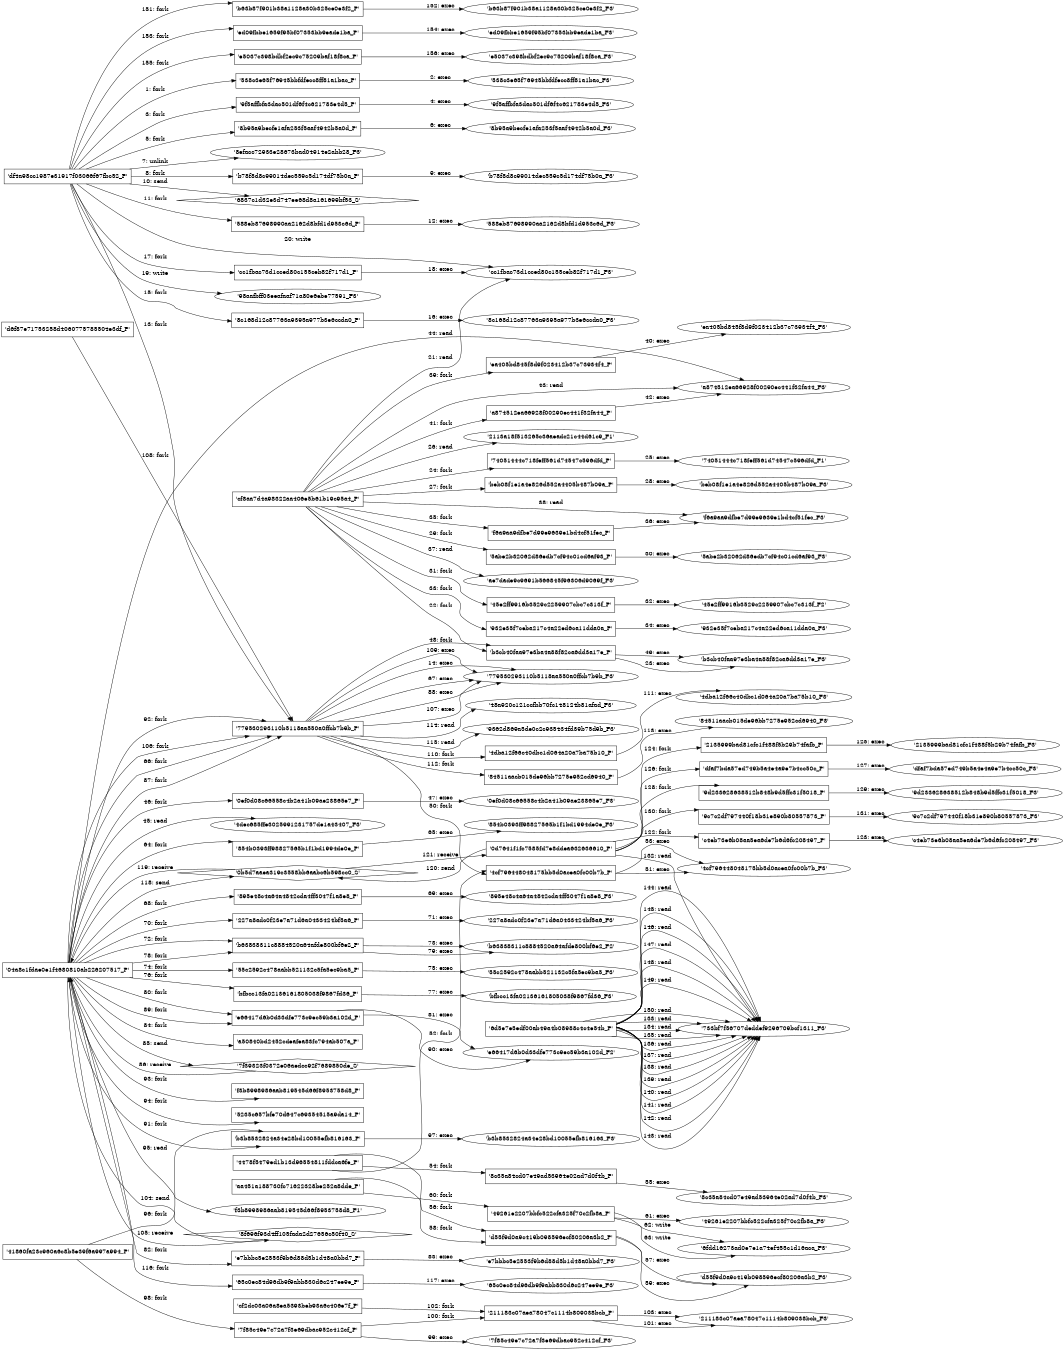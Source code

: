 digraph "D:\Learning\Paper\apt\基于CTI的攻击预警\Dataset\攻击图\ASGfromALLCTI\Sophisticated Espionage Group Turns Attention to Telecom Providers in South Asia.dot" {
rankdir="LR"
size="9"
fixedsize="false"
splines="true"
nodesep=0.3
ranksep=0
fontsize=10
overlap="scalexy"
engine= "neato"
	"'df4a98cc1987e31917f03066f67fbc52_P'" [node_type=Process shape=box]
	"'538c3e65f76945bbfdfecc8ff81a1bac_P'" [node_type=Process shape=box]
	"'df4a98cc1987e31917f03066f67fbc52_P'" -> "'538c3e65f76945bbfdfecc8ff81a1bac_P'" [label="1: fork"]
	"'538c3e65f76945bbfdfecc8ff81a1bac_P'" [node_type=Process shape=box]
	"'538c3e65f76945bbfdfecc8ff81a1bac_F3'" [node_type=File shape=ellipse]
	"'538c3e65f76945bbfdfecc8ff81a1bac_P'" -> "'538c3e65f76945bbfdfecc8ff81a1bac_F3'" [label="2: exec"]
	"'df4a98cc1987e31917f03066f67fbc52_P'" [node_type=Process shape=box]
	"'9f5affbfa3dac501df6f4c621783e4d5_P'" [node_type=Process shape=box]
	"'df4a98cc1987e31917f03066f67fbc52_P'" -> "'9f5affbfa3dac501df6f4c621783e4d5_P'" [label="3: fork"]
	"'9f5affbfa3dac501df6f4c621783e4d5_P'" [node_type=Process shape=box]
	"'9f5affbfa3dac501df6f4c621783e4d5_F3'" [node_type=File shape=ellipse]
	"'9f5affbfa3dac501df6f4c621783e4d5_P'" -> "'9f5affbfa3dac501df6f4c621783e4d5_F3'" [label="4: exec"]
	"'df4a98cc1987e31917f03066f67fbc52_P'" [node_type=Process shape=box]
	"'8b95a9becfe1afa253f5aaf4942b5a0d_P'" [node_type=Process shape=box]
	"'df4a98cc1987e31917f03066f67fbc52_P'" -> "'8b95a9becfe1afa253f5aaf4942b5a0d_P'" [label="5: fork"]
	"'8b95a9becfe1afa253f5aaf4942b5a0d_P'" [node_type=Process shape=box]
	"'8b95a9becfe1afa253f5aaf4942b5a0d_F3'" [node_type=File shape=ellipse]
	"'8b95a9becfe1afa253f5aaf4942b5a0d_P'" -> "'8b95a9becfe1afa253f5aaf4942b5a0d_F3'" [label="6: exec"]
	"'8efacc72933e28673bad04914e2abb28_F3'" [node_type=file shape=ellipse]
	"'df4a98cc1987e31917f03066f67fbc52_P'" [node_type=Process shape=box]
	"'df4a98cc1987e31917f03066f67fbc52_P'" -> "'8efacc72933e28673bad04914e2abb28_F3'" [label="7: unlink"]
	"'df4a98cc1987e31917f03066f67fbc52_P'" [node_type=Process shape=box]
	"'b78f8d8c99014dec559c5d174df75b0a_P'" [node_type=Process shape=box]
	"'df4a98cc1987e31917f03066f67fbc52_P'" -> "'b78f8d8c99014dec559c5d174df75b0a_P'" [label="8: fork"]
	"'b78f8d8c99014dec559c5d174df75b0a_P'" [node_type=Process shape=box]
	"'b78f8d8c99014dec559c5d174df75b0a_F3'" [node_type=File shape=ellipse]
	"'b78f8d8c99014dec559c5d174df75b0a_P'" -> "'b78f8d8c99014dec559c5d174df75b0a_F3'" [label="9: exec"]
	"'6837c1d32e3d747ee68d8a161699bf53_S'" [node_type=Socket shape=diamond]
	"'df4a98cc1987e31917f03066f67fbc52_P'" [node_type=Process shape=box]
	"'df4a98cc1987e31917f03066f67fbc52_P'" -> "'6837c1d32e3d747ee68d8a161699bf53_S'" [label="10: send"]
	"'df4a98cc1987e31917f03066f67fbc52_P'" [node_type=Process shape=box]
	"'588eb87698990aa2162d8bfd1d953c6d_P'" [node_type=Process shape=box]
	"'df4a98cc1987e31917f03066f67fbc52_P'" -> "'588eb87698990aa2162d8bfd1d953c6d_P'" [label="11: fork"]
	"'588eb87698990aa2162d8bfd1d953c6d_P'" [node_type=Process shape=box]
	"'588eb87698990aa2162d8bfd1d953c6d_F3'" [node_type=File shape=ellipse]
	"'588eb87698990aa2162d8bfd1d953c6d_P'" -> "'588eb87698990aa2162d8bfd1d953c6d_F3'" [label="12: exec"]
	"'df4a98cc1987e31917f03066f67fbc52_P'" [node_type=Process shape=box]
	"'779530293110b5118aa550a0ffcb7b9b_P'" [node_type=Process shape=box]
	"'df4a98cc1987e31917f03066f67fbc52_P'" -> "'779530293110b5118aa550a0ffcb7b9b_P'" [label="13: fork"]
	"'779530293110b5118aa550a0ffcb7b9b_P'" [node_type=Process shape=box]
	"'779530293110b5118aa550a0ffcb7b9b_F3'" [node_type=File shape=ellipse]
	"'779530293110b5118aa550a0ffcb7b9b_P'" -> "'779530293110b5118aa550a0ffcb7b9b_F3'" [label="14: exec"]
	"'df4a98cc1987e31917f03066f67fbc52_P'" [node_type=Process shape=box]
	"'8c168d12c87763a9395a977b3e6ccda0_P'" [node_type=Process shape=box]
	"'df4a98cc1987e31917f03066f67fbc52_P'" -> "'8c168d12c87763a9395a977b3e6ccda0_P'" [label="15: fork"]
	"'8c168d12c87763a9395a977b3e6ccda0_P'" [node_type=Process shape=box]
	"'8c168d12c87763a9395a977b3e6ccda0_F3'" [node_type=File shape=ellipse]
	"'8c168d12c87763a9395a977b3e6ccda0_P'" -> "'8c168d12c87763a9395a977b3e6ccda0_F3'" [label="16: exec"]
	"'df4a98cc1987e31917f03066f67fbc52_P'" [node_type=Process shape=box]
	"'cc1fbac73d1cced80c155ceb82f717d1_P'" [node_type=Process shape=box]
	"'df4a98cc1987e31917f03066f67fbc52_P'" -> "'cc1fbac73d1cced80c155ceb82f717d1_P'" [label="17: fork"]
	"'cc1fbac73d1cced80c155ceb82f717d1_P'" [node_type=Process shape=box]
	"'cc1fbac73d1cced80c155ceb82f717d1_F3'" [node_type=File shape=ellipse]
	"'cc1fbac73d1cced80c155ceb82f717d1_P'" -> "'cc1fbac73d1cced80c155ceb82f717d1_F3'" [label="18: exec"]
	"'98aafbff03eeafaaf71a80e6ebe77591_F3'" [node_type=file shape=ellipse]
	"'df4a98cc1987e31917f03066f67fbc52_P'" [node_type=Process shape=box]
	"'df4a98cc1987e31917f03066f67fbc52_P'" -> "'98aafbff03eeafaaf71a80e6ebe77591_F3'" [label="19: write"]
	"'cc1fbac73d1cced80c155ceb82f717d1_F3'" [node_type=file shape=ellipse]
	"'df4a98cc1987e31917f03066f67fbc52_P'" [node_type=Process shape=box]
	"'df4a98cc1987e31917f03066f67fbc52_P'" -> "'cc1fbac73d1cced80c155ceb82f717d1_F3'" [label="20: write"]
	"'cc1fbac73d1cced80c155ceb82f717d1_F3'" [node_type=file shape=ellipse]
	"'cf8aa7d4a98322aa406e5b61b19c95a4_P'" [node_type=Process shape=box]
	"'cf8aa7d4a98322aa406e5b61b19c95a4_P'" -> "'cc1fbac73d1cced80c155ceb82f717d1_F3'" [label="21: read"]
	"'cf8aa7d4a98322aa406e5b61b19c95a4_P'" [node_type=Process shape=box]
	"'b3cb40faa97e3ba4a88f82ca6dd3a17e_P'" [node_type=Process shape=box]
	"'cf8aa7d4a98322aa406e5b61b19c95a4_P'" -> "'b3cb40faa97e3ba4a88f82ca6dd3a17e_P'" [label="22: fork"]
	"'b3cb40faa97e3ba4a88f82ca6dd3a17e_P'" [node_type=Process shape=box]
	"'b3cb40faa97e3ba4a88f82ca6dd3a17e_F3'" [node_type=File shape=ellipse]
	"'b3cb40faa97e3ba4a88f82ca6dd3a17e_P'" -> "'b3cb40faa97e3ba4a88f82ca6dd3a17e_F3'" [label="23: exec"]
	"'cf8aa7d4a98322aa406e5b61b19c95a4_P'" [node_type=Process shape=box]
	"'74051444c718feff561d74547c596dfd_P'" [node_type=Process shape=box]
	"'cf8aa7d4a98322aa406e5b61b19c95a4_P'" -> "'74051444c718feff561d74547c596dfd_P'" [label="24: fork"]
	"'74051444c718feff561d74547c596dfd_P'" [node_type=Process shape=box]
	"'74051444c718feff561d74547c596dfd_F1'" [node_type=File shape=ellipse]
	"'74051444c718feff561d74547c596dfd_P'" -> "'74051444c718feff561d74547c596dfd_F1'" [label="25: exec"]
	"'2113a18f513265c36aeadc21c44d61c9_F1'" [node_type=file shape=ellipse]
	"'cf8aa7d4a98322aa406e5b61b19c95a4_P'" [node_type=Process shape=box]
	"'cf8aa7d4a98322aa406e5b61b19c95a4_P'" -> "'2113a18f513265c36aeadc21c44d61c9_F1'" [label="26: read"]
	"'cf8aa7d4a98322aa406e5b61b19c95a4_P'" [node_type=Process shape=box]
	"'beb08f1e1a4e826d552a4405b487b09a_P'" [node_type=Process shape=box]
	"'cf8aa7d4a98322aa406e5b61b19c95a4_P'" -> "'beb08f1e1a4e826d552a4405b487b09a_P'" [label="27: fork"]
	"'beb08f1e1a4e826d552a4405b487b09a_P'" [node_type=Process shape=box]
	"'beb08f1e1a4e826d552a4405b487b09a_F3'" [node_type=File shape=ellipse]
	"'beb08f1e1a4e826d552a4405b487b09a_P'" -> "'beb08f1e1a4e826d552a4405b487b09a_F3'" [label="28: exec"]
	"'cf8aa7d4a98322aa406e5b61b19c95a4_P'" [node_type=Process shape=box]
	"'5abe2b32062d86edb7cf94c01cd6af93_P'" [node_type=Process shape=box]
	"'cf8aa7d4a98322aa406e5b61b19c95a4_P'" -> "'5abe2b32062d86edb7cf94c01cd6af93_P'" [label="29: fork"]
	"'5abe2b32062d86edb7cf94c01cd6af93_P'" [node_type=Process shape=box]
	"'5abe2b32062d86edb7cf94c01cd6af93_F3'" [node_type=File shape=ellipse]
	"'5abe2b32062d86edb7cf94c01cd6af93_P'" -> "'5abe2b32062d86edb7cf94c01cd6af93_F3'" [label="30: exec"]
	"'cf8aa7d4a98322aa406e5b61b19c95a4_P'" [node_type=Process shape=box]
	"'45e2ff9916b3529c2259907cbc7c313f_P'" [node_type=Process shape=box]
	"'cf8aa7d4a98322aa406e5b61b19c95a4_P'" -> "'45e2ff9916b3529c2259907cbc7c313f_P'" [label="31: fork"]
	"'45e2ff9916b3529c2259907cbc7c313f_P'" [node_type=Process shape=box]
	"'45e2ff9916b3529c2259907cbc7c313f_F2'" [node_type=File shape=ellipse]
	"'45e2ff9916b3529c2259907cbc7c313f_P'" -> "'45e2ff9916b3529c2259907cbc7c313f_F2'" [label="32: exec"]
	"'cf8aa7d4a98322aa406e5b61b19c95a4_P'" [node_type=Process shape=box]
	"'932e35f7ceba217c4a22ed6ca11dda0a_P'" [node_type=Process shape=box]
	"'cf8aa7d4a98322aa406e5b61b19c95a4_P'" -> "'932e35f7ceba217c4a22ed6ca11dda0a_P'" [label="33: fork"]
	"'932e35f7ceba217c4a22ed6ca11dda0a_P'" [node_type=Process shape=box]
	"'932e35f7ceba217c4a22ed6ca11dda0a_F3'" [node_type=File shape=ellipse]
	"'932e35f7ceba217c4a22ed6ca11dda0a_P'" -> "'932e35f7ceba217c4a22ed6ca11dda0a_F3'" [label="34: exec"]
	"'cf8aa7d4a98322aa406e5b61b19c95a4_P'" [node_type=Process shape=box]
	"'f6a9aa9dfbe7d99e9639e1bd4cf51fec_P'" [node_type=Process shape=box]
	"'cf8aa7d4a98322aa406e5b61b19c95a4_P'" -> "'f6a9aa9dfbe7d99e9639e1bd4cf51fec_P'" [label="35: fork"]
	"'f6a9aa9dfbe7d99e9639e1bd4cf51fec_P'" [node_type=Process shape=box]
	"'f6a9aa9dfbe7d99e9639e1bd4cf51fec_F3'" [node_type=File shape=ellipse]
	"'f6a9aa9dfbe7d99e9639e1bd4cf51fec_P'" -> "'f6a9aa9dfbe7d99e9639e1bd4cf51fec_F3'" [label="36: exec"]
	"'ae7dade9c9691b566845f96306d9069f_F3'" [node_type=file shape=ellipse]
	"'cf8aa7d4a98322aa406e5b61b19c95a4_P'" [node_type=Process shape=box]
	"'cf8aa7d4a98322aa406e5b61b19c95a4_P'" -> "'ae7dade9c9691b566845f96306d9069f_F3'" [label="37: read"]
	"'f6a9aa9dfbe7d99e9639e1bd4cf51fec_F3'" [node_type=file shape=ellipse]
	"'cf8aa7d4a98322aa406e5b61b19c95a4_P'" [node_type=Process shape=box]
	"'cf8aa7d4a98322aa406e5b61b19c95a4_P'" -> "'f6a9aa9dfbe7d99e9639e1bd4cf51fec_F3'" [label="38: read"]
	"'cf8aa7d4a98322aa406e5b61b19c95a4_P'" [node_type=Process shape=box]
	"'ea405bd845f8d9f023412b37c73934f4_P'" [node_type=Process shape=box]
	"'cf8aa7d4a98322aa406e5b61b19c95a4_P'" -> "'ea405bd845f8d9f023412b37c73934f4_P'" [label="39: fork"]
	"'ea405bd845f8d9f023412b37c73934f4_P'" [node_type=Process shape=box]
	"'ea405bd845f8d9f023412b37c73934f4_F3'" [node_type=File shape=ellipse]
	"'ea405bd845f8d9f023412b37c73934f4_P'" -> "'ea405bd845f8d9f023412b37c73934f4_F3'" [label="40: exec"]
	"'cf8aa7d4a98322aa406e5b61b19c95a4_P'" [node_type=Process shape=box]
	"'a874512ea66928f00290ec441f32fa44_P'" [node_type=Process shape=box]
	"'cf8aa7d4a98322aa406e5b61b19c95a4_P'" -> "'a874512ea66928f00290ec441f32fa44_P'" [label="41: fork"]
	"'a874512ea66928f00290ec441f32fa44_P'" [node_type=Process shape=box]
	"'a874512ea66928f00290ec441f32fa44_F3'" [node_type=File shape=ellipse]
	"'a874512ea66928f00290ec441f32fa44_P'" -> "'a874512ea66928f00290ec441f32fa44_F3'" [label="42: exec"]
	"'a874512ea66928f00290ec441f32fa44_F3'" [node_type=file shape=ellipse]
	"'cf8aa7d4a98322aa406e5b61b19c95a4_P'" [node_type=Process shape=box]
	"'cf8aa7d4a98322aa406e5b61b19c95a4_P'" -> "'a874512ea66928f00290ec441f32fa44_F3'" [label="43: read"]
	"'a874512ea66928f00290ec441f32fa44_F3'" [node_type=file shape=ellipse]
	"'04a8c1fdae0e1f4680810ab226207517_P'" [node_type=Process shape=box]
	"'04a8c1fdae0e1f4680810ab226207517_P'" -> "'a874512ea66928f00290ec441f32fa44_F3'" [label="44: read"]
	"'4dec685ffe3025991231757de1a43407_F3'" [node_type=file shape=ellipse]
	"'04a8c1fdae0e1f4680810ab226207517_P'" [node_type=Process shape=box]
	"'04a8c1fdae0e1f4680810ab226207517_P'" -> "'4dec685ffe3025991231757de1a43407_F3'" [label="45: read"]
	"'04a8c1fdae0e1f4680810ab226207517_P'" [node_type=Process shape=box]
	"'0ef0d08c66558c4b2a41b09ae23865e7_P'" [node_type=Process shape=box]
	"'04a8c1fdae0e1f4680810ab226207517_P'" -> "'0ef0d08c66558c4b2a41b09ae23865e7_P'" [label="46: fork"]
	"'0ef0d08c66558c4b2a41b09ae23865e7_P'" [node_type=Process shape=box]
	"'0ef0d08c66558c4b2a41b09ae23865e7_F3'" [node_type=File shape=ellipse]
	"'0ef0d08c66558c4b2a41b09ae23865e7_P'" -> "'0ef0d08c66558c4b2a41b09ae23865e7_F3'" [label="47: exec"]
	"'779530293110b5118aa550a0ffcb7b9b_P'" [node_type=Process shape=box]
	"'b3cb40faa97e3ba4a88f82ca6dd3a17e_P'" [node_type=Process shape=box]
	"'779530293110b5118aa550a0ffcb7b9b_P'" -> "'b3cb40faa97e3ba4a88f82ca6dd3a17e_P'" [label="48: fork"]
	"'b3cb40faa97e3ba4a88f82ca6dd3a17e_P'" [node_type=Process shape=box]
	"'b3cb40faa97e3ba4a88f82ca6dd3a17e_F3'" [node_type=File shape=ellipse]
	"'b3cb40faa97e3ba4a88f82ca6dd3a17e_P'" -> "'b3cb40faa97e3ba4a88f82ca6dd3a17e_F3'" [label="49: exec"]
	"'779530293110b5118aa550a0ffcb7b9b_P'" [node_type=Process shape=box]
	"'4cf796448048175bb5d0acea0fc00b7b_P'" [node_type=Process shape=box]
	"'779530293110b5118aa550a0ffcb7b9b_P'" -> "'4cf796448048175bb5d0acea0fc00b7b_P'" [label="50: fork"]
	"'4cf796448048175bb5d0acea0fc00b7b_P'" [node_type=Process shape=box]
	"'4cf796448048175bb5d0acea0fc00b7b_F3'" [node_type=File shape=ellipse]
	"'4cf796448048175bb5d0acea0fc00b7b_P'" -> "'4cf796448048175bb5d0acea0fc00b7b_F3'" [label="51: exec"]
	"'4478f5479ed1b13d96554811fddca6fe_P'" [node_type=Process shape=box]
	"'4cf796448048175bb5d0acea0fc00b7b_P'" [node_type=Process shape=box]
	"'4478f5479ed1b13d96554811fddca6fe_P'" -> "'4cf796448048175bb5d0acea0fc00b7b_P'" [label="52: fork"]
	"'4cf796448048175bb5d0acea0fc00b7b_P'" [node_type=Process shape=box]
	"'4cf796448048175bb5d0acea0fc00b7b_F3'" [node_type=File shape=ellipse]
	"'4cf796448048175bb5d0acea0fc00b7b_P'" -> "'4cf796448048175bb5d0acea0fc00b7b_F3'" [label="53: exec"]
	"'4478f5479ed1b13d96554811fddca6fe_P'" [node_type=Process shape=box]
	"'8c35a84cd07e49ad53964e02ad7d0f4b_P'" [node_type=Process shape=box]
	"'4478f5479ed1b13d96554811fddca6fe_P'" -> "'8c35a84cd07e49ad53964e02ad7d0f4b_P'" [label="54: fork"]
	"'8c35a84cd07e49ad53964e02ad7d0f4b_P'" [node_type=Process shape=box]
	"'8c35a84cd07e49ad53964e02ad7d0f4b_F3'" [node_type=File shape=ellipse]
	"'8c35a84cd07e49ad53964e02ad7d0f4b_P'" -> "'8c35a84cd07e49ad53964e02ad7d0f4b_F3'" [label="55: exec"]
	"'4478f5479ed1b13d96554811fddca6fe_P'" [node_type=Process shape=box]
	"'d55f9d0a9c419b098596ecf80206a3b2_P'" [node_type=Process shape=box]
	"'4478f5479ed1b13d96554811fddca6fe_P'" -> "'d55f9d0a9c419b098596ecf80206a3b2_P'" [label="56: fork"]
	"'d55f9d0a9c419b098596ecf80206a3b2_P'" [node_type=Process shape=box]
	"'d55f9d0a9c419b098596ecf80206a3b2_F3'" [node_type=File shape=ellipse]
	"'d55f9d0a9c419b098596ecf80206a3b2_P'" -> "'d55f9d0a9c419b098596ecf80206a3b2_F3'" [label="57: exec"]
	"'aa451a188730fc71622328be252a8dde_P'" [node_type=Process shape=box]
	"'d55f9d0a9c419b098596ecf80206a3b2_P'" [node_type=Process shape=box]
	"'aa451a188730fc71622328be252a8dde_P'" -> "'d55f9d0a9c419b098596ecf80206a3b2_P'" [label="58: fork"]
	"'d55f9d0a9c419b098596ecf80206a3b2_P'" [node_type=Process shape=box]
	"'d55f9d0a9c419b098596ecf80206a3b2_F3'" [node_type=File shape=ellipse]
	"'d55f9d0a9c419b098596ecf80206a3b2_P'" -> "'d55f9d0a9c419b098596ecf80206a3b2_F3'" [label="59: exec"]
	"'aa451a188730fc71622328be252a8dde_P'" [node_type=Process shape=box]
	"'49261e2207bbfc522cfa325f70c2fb8a_P'" [node_type=Process shape=box]
	"'aa451a188730fc71622328be252a8dde_P'" -> "'49261e2207bbfc522cfa325f70c2fb8a_P'" [label="60: fork"]
	"'49261e2207bbfc522cfa325f70c2fb8a_P'" [node_type=Process shape=box]
	"'49261e2207bbfc522cfa325f70c2fb8a_F3'" [node_type=File shape=ellipse]
	"'49261e2207bbfc522cfa325f70c2fb8a_P'" -> "'49261e2207bbfc522cfa325f70c2fb8a_F3'" [label="61: exec"]
	"'6fdd16273ad0e7e1a74ef455c1d16aca_F3'" [node_type=file shape=ellipse]
	"'49261e2207bbfc522cfa325f70c2fb8a_P'" [node_type=Process shape=box]
	"'49261e2207bbfc522cfa325f70c2fb8a_P'" -> "'6fdd16273ad0e7e1a74ef455c1d16aca_F3'" [label="62: write"]
	"'6fdd16273ad0e7e1a74ef455c1d16aca_F3'" [node_type=file shape=ellipse]
	"'49261e2207bbfc522cfa325f70c2fb8a_P'" [node_type=Process shape=box]
	"'49261e2207bbfc522cfa325f70c2fb8a_P'" -> "'6fdd16273ad0e7e1a74ef455c1d16aca_F3'" [label="63: write"]
	"'04a8c1fdae0e1f4680810ab226207517_P'" [node_type=Process shape=box]
	"'854b0393ff98827565b1f1bd1994de0e_P'" [node_type=Process shape=box]
	"'04a8c1fdae0e1f4680810ab226207517_P'" -> "'854b0393ff98827565b1f1bd1994de0e_P'" [label="64: fork"]
	"'854b0393ff98827565b1f1bd1994de0e_P'" [node_type=Process shape=box]
	"'854b0393ff98827565b1f1bd1994de0e_F3'" [node_type=File shape=ellipse]
	"'854b0393ff98827565b1f1bd1994de0e_P'" -> "'854b0393ff98827565b1f1bd1994de0e_F3'" [label="65: exec"]
	"'04a8c1fdae0e1f4680810ab226207517_P'" [node_type=Process shape=box]
	"'779530293110b5118aa550a0ffcb7b9b_P'" [node_type=Process shape=box]
	"'04a8c1fdae0e1f4680810ab226207517_P'" -> "'779530293110b5118aa550a0ffcb7b9b_P'" [label="66: fork"]
	"'779530293110b5118aa550a0ffcb7b9b_P'" [node_type=Process shape=box]
	"'779530293110b5118aa550a0ffcb7b9b_F3'" [node_type=File shape=ellipse]
	"'779530293110b5118aa550a0ffcb7b9b_P'" -> "'779530293110b5118aa550a0ffcb7b9b_F3'" [label="67: exec"]
	"'04a8c1fdae0e1f4680810ab226207517_P'" [node_type=Process shape=box]
	"'895e48c4a64a4842cda4ff3047f1a8e8_P'" [node_type=Process shape=box]
	"'04a8c1fdae0e1f4680810ab226207517_P'" -> "'895e48c4a64a4842cda4ff3047f1a8e8_P'" [label="68: fork"]
	"'895e48c4a64a4842cda4ff3047f1a8e8_P'" [node_type=Process shape=box]
	"'895e48c4a64a4842cda4ff3047f1a8e8_F3'" [node_type=File shape=ellipse]
	"'895e48c4a64a4842cda4ff3047f1a8e8_P'" -> "'895e48c4a64a4842cda4ff3047f1a8e8_F3'" [label="69: exec"]
	"'04a8c1fdae0e1f4680810ab226207517_P'" [node_type=Process shape=box]
	"'227a8adc0f23e7a71d6a0433424bf5a6_P'" [node_type=Process shape=box]
	"'04a8c1fdae0e1f4680810ab226207517_P'" -> "'227a8adc0f23e7a71d6a0433424bf5a6_P'" [label="70: fork"]
	"'227a8adc0f23e7a71d6a0433424bf5a6_P'" [node_type=Process shape=box]
	"'227a8adc0f23e7a71d6a0433424bf5a6_F3'" [node_type=File shape=ellipse]
	"'227a8adc0f23e7a71d6a0433424bf5a6_P'" -> "'227a8adc0f23e7a71d6a0433424bf5a6_F3'" [label="71: exec"]
	"'04a8c1fdae0e1f4680810ab226207517_P'" [node_type=Process shape=box]
	"'b63838311c8884520a64afde800bf6e2_P'" [node_type=Process shape=box]
	"'04a8c1fdae0e1f4680810ab226207517_P'" -> "'b63838311c8884520a64afde800bf6e2_P'" [label="72: fork"]
	"'b63838311c8884520a64afde800bf6e2_P'" [node_type=Process shape=box]
	"'b63838311c8884520a64afde800bf6e2_F2'" [node_type=File shape=ellipse]
	"'b63838311c8884520a64afde800bf6e2_P'" -> "'b63838311c8884520a64afde800bf6e2_F2'" [label="73: exec"]
	"'04a8c1fdae0e1f4680810ab226207517_P'" [node_type=Process shape=box]
	"'55c2592c478aabb521132c5fa5ec9ba5_P'" [node_type=Process shape=box]
	"'04a8c1fdae0e1f4680810ab226207517_P'" -> "'55c2592c478aabb521132c5fa5ec9ba5_P'" [label="74: fork"]
	"'55c2592c478aabb521132c5fa5ec9ba5_P'" [node_type=Process shape=box]
	"'55c2592c478aabb521132c5fa5ec9ba5_F3'" [node_type=File shape=ellipse]
	"'55c2592c478aabb521132c5fa5ec9ba5_P'" -> "'55c2592c478aabb521132c5fa5ec9ba5_F3'" [label="75: exec"]
	"'04a8c1fdae0e1f4680810ab226207517_P'" [node_type=Process shape=box]
	"'bfbcc13fa02136161805038f9867fd36_P'" [node_type=Process shape=box]
	"'04a8c1fdae0e1f4680810ab226207517_P'" -> "'bfbcc13fa02136161805038f9867fd36_P'" [label="76: fork"]
	"'bfbcc13fa02136161805038f9867fd36_P'" [node_type=Process shape=box]
	"'bfbcc13fa02136161805038f9867fd36_F3'" [node_type=File shape=ellipse]
	"'bfbcc13fa02136161805038f9867fd36_P'" -> "'bfbcc13fa02136161805038f9867fd36_F3'" [label="77: exec"]
	"'04a8c1fdae0e1f4680810ab226207517_P'" [node_type=Process shape=box]
	"'b63838311c8884520a64afde800bf6e2_P'" [node_type=Process shape=box]
	"'04a8c1fdae0e1f4680810ab226207517_P'" -> "'b63838311c8884520a64afde800bf6e2_P'" [label="78: fork"]
	"'b63838311c8884520a64afde800bf6e2_P'" [node_type=Process shape=box]
	"'b63838311c8884520a64afde800bf6e2_F2'" [node_type=File shape=ellipse]
	"'b63838311c8884520a64afde800bf6e2_P'" -> "'b63838311c8884520a64afde800bf6e2_F2'" [label="79: exec"]
	"'04a8c1fdae0e1f4680810ab226207517_P'" [node_type=Process shape=box]
	"'e66417d6b0d33dfe773c9ec59b3a102d_P'" [node_type=Process shape=box]
	"'04a8c1fdae0e1f4680810ab226207517_P'" -> "'e66417d6b0d33dfe773c9ec59b3a102d_P'" [label="80: fork"]
	"'e66417d6b0d33dfe773c9ec59b3a102d_P'" [node_type=Process shape=box]
	"'e66417d6b0d33dfe773c9ec59b3a102d_F2'" [node_type=File shape=ellipse]
	"'e66417d6b0d33dfe773c9ec59b3a102d_P'" -> "'e66417d6b0d33dfe773c9ec59b3a102d_F2'" [label="81: exec"]
	"'04a8c1fdae0e1f4680810ab226207517_P'" [node_type=Process shape=box]
	"'e7bbbc5e2553f9b6d88d5b1d48a0bbd7_P'" [node_type=Process shape=box]
	"'04a8c1fdae0e1f4680810ab226207517_P'" -> "'e7bbbc5e2553f9b6d88d5b1d48a0bbd7_P'" [label="82: fork"]
	"'e7bbbc5e2553f9b6d88d5b1d48a0bbd7_P'" [node_type=Process shape=box]
	"'e7bbbc5e2553f9b6d88d5b1d48a0bbd7_F3'" [node_type=File shape=ellipse]
	"'e7bbbc5e2553f9b6d88d5b1d48a0bbd7_P'" -> "'e7bbbc5e2553f9b6d88d5b1d48a0bbd7_F3'" [label="83: exec"]
	"'04a8c1fdae0e1f4680810ab226207517_P'" [node_type=Process shape=box]
	"'a50840bd2452cdeafea83fc794ab507a_P'" [node_type=Process shape=box]
	"'04a8c1fdae0e1f4680810ab226207517_P'" -> "'a50840bd2452cdeafea83fc794ab507a_P'" [label="84: fork"]
	"'7f39323f0372e06aedcc92f7689850de_S'" [node_type=Socket shape=diamond]
	"'04a8c1fdae0e1f4680810ab226207517_P'" [node_type=Process shape=box]
	"'04a8c1fdae0e1f4680810ab226207517_P'" -> "'7f39323f0372e06aedcc92f7689850de_S'" [label="85: send"]
	"'7f39323f0372e06aedcc92f7689850de_S'" -> "'04a8c1fdae0e1f4680810ab226207517_P'" [label="86: receive"]
	"'04a8c1fdae0e1f4680810ab226207517_P'" [node_type=Process shape=box]
	"'779530293110b5118aa550a0ffcb7b9b_P'" [node_type=Process shape=box]
	"'04a8c1fdae0e1f4680810ab226207517_P'" -> "'779530293110b5118aa550a0ffcb7b9b_P'" [label="87: fork"]
	"'779530293110b5118aa550a0ffcb7b9b_P'" [node_type=Process shape=box]
	"'779530293110b5118aa550a0ffcb7b9b_F3'" [node_type=File shape=ellipse]
	"'779530293110b5118aa550a0ffcb7b9b_P'" -> "'779530293110b5118aa550a0ffcb7b9b_F3'" [label="88: exec"]
	"'04a8c1fdae0e1f4680810ab226207517_P'" [node_type=Process shape=box]
	"'e66417d6b0d33dfe773c9ec59b3a102d_P'" [node_type=Process shape=box]
	"'04a8c1fdae0e1f4680810ab226207517_P'" -> "'e66417d6b0d33dfe773c9ec59b3a102d_P'" [label="89: fork"]
	"'e66417d6b0d33dfe773c9ec59b3a102d_P'" [node_type=Process shape=box]
	"'e66417d6b0d33dfe773c9ec59b3a102d_F2'" [node_type=File shape=ellipse]
	"'e66417d6b0d33dfe773c9ec59b3a102d_P'" -> "'e66417d6b0d33dfe773c9ec59b3a102d_F2'" [label="90: exec"]
	"'04a8c1fdae0e1f4680810ab226207517_P'" [node_type=Process shape=box]
	"'b3b8532824a34e28bd10055efb816163_P'" [node_type=Process shape=box]
	"'04a8c1fdae0e1f4680810ab226207517_P'" -> "'b3b8532824a34e28bd10055efb816163_P'" [label="91: fork"]
	"'04a8c1fdae0e1f4680810ab226207517_P'" [node_type=Process shape=box]
	"'779530293110b5118aa550a0ffcb7b9b_P'" [node_type=Process shape=box]
	"'04a8c1fdae0e1f4680810ab226207517_P'" -> "'779530293110b5118aa550a0ffcb7b9b_P'" [label="92: fork"]
	"'04a8c1fdae0e1f4680810ab226207517_P'" [node_type=Process shape=box]
	"'f3b8998986aab819545d66f8953758d8_P'" [node_type=Process shape=box]
	"'04a8c1fdae0e1f4680810ab226207517_P'" -> "'f3b8998986aab819545d66f8953758d8_P'" [label="93: fork"]
	"'04a8c1fdae0e1f4680810ab226207517_P'" [node_type=Process shape=box]
	"'5235c657bfe70d647c69354515a9da14_P'" [node_type=Process shape=box]
	"'04a8c1fdae0e1f4680810ab226207517_P'" -> "'5235c657bfe70d647c69354515a9da14_P'" [label="94: fork"]
	"'f3b8998986aab819545d66f8953758d8_F1'" [node_type=file shape=ellipse]
	"'04a8c1fdae0e1f4680810ab226207517_P'" [node_type=Process shape=box]
	"'04a8c1fdae0e1f4680810ab226207517_P'" -> "'f3b8998986aab819545d66f8953758d8_F1'" [label="95: read"]
	"'41860fa23c960a6c8b5e39f6a997a994_P'" [node_type=Process shape=box]
	"'b3b8532824a34e28bd10055efb816163_P'" [node_type=Process shape=box]
	"'41860fa23c960a6c8b5e39f6a997a994_P'" -> "'b3b8532824a34e28bd10055efb816163_P'" [label="96: fork"]
	"'b3b8532824a34e28bd10055efb816163_P'" [node_type=Process shape=box]
	"'b3b8532824a34e28bd10055efb816163_F3'" [node_type=File shape=ellipse]
	"'b3b8532824a34e28bd10055efb816163_P'" -> "'b3b8532824a34e28bd10055efb816163_F3'" [label="97: exec"]
	"'41860fa23c960a6c8b5e39f6a997a994_P'" [node_type=Process shape=box]
	"'7f85c49e7c72a7f3e69dbac952c412cf_P'" [node_type=Process shape=box]
	"'41860fa23c960a6c8b5e39f6a997a994_P'" -> "'7f85c49e7c72a7f3e69dbac952c412cf_P'" [label="98: fork"]
	"'7f85c49e7c72a7f3e69dbac952c412cf_P'" [node_type=Process shape=box]
	"'7f85c49e7c72a7f3e69dbac952c412cf_F3'" [node_type=File shape=ellipse]
	"'7f85c49e7c72a7f3e69dbac952c412cf_P'" -> "'7f85c49e7c72a7f3e69dbac952c412cf_F3'" [label="99: exec"]
	"'7f85c49e7c72a7f3e69dbac952c412cf_P'" [node_type=Process shape=box]
	"'211183c07aea78047c1114b809038bcb_P'" [node_type=Process shape=box]
	"'7f85c49e7c72a7f3e69dbac952c412cf_P'" -> "'211183c07aea78047c1114b809038bcb_P'" [label="100: fork"]
	"'211183c07aea78047c1114b809038bcb_P'" [node_type=Process shape=box]
	"'211183c07aea78047c1114b809038bcb_F3'" [node_type=File shape=ellipse]
	"'211183c07aea78047c1114b809038bcb_P'" -> "'211183c07aea78047c1114b809038bcb_F3'" [label="101: exec"]
	"'cf2dc03a06a8ea5393beb93a6c406e7f_P'" [node_type=Process shape=box]
	"'211183c07aea78047c1114b809038bcb_P'" [node_type=Process shape=box]
	"'cf2dc03a06a8ea5393beb93a6c406e7f_P'" -> "'211183c07aea78047c1114b809038bcb_P'" [label="102: fork"]
	"'211183c07aea78047c1114b809038bcb_P'" [node_type=Process shape=box]
	"'211183c07aea78047c1114b809038bcb_F3'" [node_type=File shape=ellipse]
	"'211183c07aea78047c1114b809038bcb_P'" -> "'211183c07aea78047c1114b809038bcb_F3'" [label="103: exec"]
	"'8f696f93d4ff105fada2d27656c50f40_S'" [node_type=Socket shape=diamond]
	"'04a8c1fdae0e1f4680810ab226207517_P'" [node_type=Process shape=box]
	"'04a8c1fdae0e1f4680810ab226207517_P'" -> "'8f696f93d4ff105fada2d27656c50f40_S'" [label="104: send"]
	"'8f696f93d4ff105fada2d27656c50f40_S'" -> "'04a8c1fdae0e1f4680810ab226207517_P'" [label="105: receive"]
	"'04a8c1fdae0e1f4680810ab226207517_P'" [node_type=Process shape=box]
	"'779530293110b5118aa550a0ffcb7b9b_P'" [node_type=Process shape=box]
	"'04a8c1fdae0e1f4680810ab226207517_P'" -> "'779530293110b5118aa550a0ffcb7b9b_P'" [label="106: fork"]
	"'779530293110b5118aa550a0ffcb7b9b_P'" [node_type=Process shape=box]
	"'779530293110b5118aa550a0ffcb7b9b_F3'" [node_type=File shape=ellipse]
	"'779530293110b5118aa550a0ffcb7b9b_P'" -> "'779530293110b5118aa550a0ffcb7b9b_F3'" [label="107: exec"]
	"'d6f87e71753258d4060775785504e3df_P'" [node_type=Process shape=box]
	"'779530293110b5118aa550a0ffcb7b9b_P'" [node_type=Process shape=box]
	"'d6f87e71753258d4060775785504e3df_P'" -> "'779530293110b5118aa550a0ffcb7b9b_P'" [label="108: fork"]
	"'779530293110b5118aa550a0ffcb7b9b_P'" [node_type=Process shape=box]
	"'779530293110b5118aa550a0ffcb7b9b_F3'" [node_type=File shape=ellipse]
	"'779530293110b5118aa550a0ffcb7b9b_P'" -> "'779530293110b5118aa550a0ffcb7b9b_F3'" [label="109: exec"]
	"'779530293110b5118aa550a0ffcb7b9b_P'" [node_type=Process shape=box]
	"'4dba12f66c40dbc1d064a20a7ba75b10_P'" [node_type=Process shape=box]
	"'779530293110b5118aa550a0ffcb7b9b_P'" -> "'4dba12f66c40dbc1d064a20a7ba75b10_P'" [label="110: fork"]
	"'4dba12f66c40dbc1d064a20a7ba75b10_P'" [node_type=Process shape=box]
	"'4dba12f66c40dbc1d064a20a7ba75b10_F3'" [node_type=File shape=ellipse]
	"'4dba12f66c40dbc1d064a20a7ba75b10_P'" -> "'4dba12f66c40dbc1d064a20a7ba75b10_F3'" [label="111: exec"]
	"'779530293110b5118aa550a0ffcb7b9b_P'" [node_type=Process shape=box]
	"'84511aacb015de96bb7275e952cd6940_P'" [node_type=Process shape=box]
	"'779530293110b5118aa550a0ffcb7b9b_P'" -> "'84511aacb015de96bb7275e952cd6940_P'" [label="112: fork"]
	"'84511aacb015de96bb7275e952cd6940_P'" [node_type=Process shape=box]
	"'84511aacb015de96bb7275e952cd6940_F3'" [node_type=File shape=ellipse]
	"'84511aacb015de96bb7275e952cd6940_P'" -> "'84511aacb015de96bb7275e952cd6940_F3'" [label="113: exec"]
	"'48a920c121ccfbb70fc148124b81afad_F3'" [node_type=file shape=ellipse]
	"'779530293110b5118aa550a0ffcb7b9b_P'" [node_type=Process shape=box]
	"'779530293110b5118aa550a0ffcb7b9b_P'" -> "'48a920c121ccfbb70fc148124b81afad_F3'" [label="114: read"]
	"'9362d869a5de0c2c935434fd39b75d9b_F3'" [node_type=file shape=ellipse]
	"'779530293110b5118aa550a0ffcb7b9b_P'" [node_type=Process shape=box]
	"'779530293110b5118aa550a0ffcb7b9b_P'" -> "'9362d869a5de0c2c935434fd39b75d9b_F3'" [label="115: read"]
	"'04a8c1fdae0e1f4680810ab226207517_P'" [node_type=Process shape=box]
	"'65c0ec84d96db9f9abb830d6c247ee9e_P'" [node_type=Process shape=box]
	"'04a8c1fdae0e1f4680810ab226207517_P'" -> "'65c0ec84d96db9f9abb830d6c247ee9e_P'" [label="116: fork"]
	"'65c0ec84d96db9f9abb830d6c247ee9e_P'" [node_type=Process shape=box]
	"'65c0ec84d96db9f9abb830d6c247ee9e_F3'" [node_type=File shape=ellipse]
	"'65c0ec84d96db9f9abb830d6c247ee9e_P'" -> "'65c0ec84d96db9f9abb830d6c247ee9e_F3'" [label="117: exec"]
	"'0b5d7aaea319c3558bb6aabc6b598cc0_S'" [node_type=Socket shape=diamond]
	"'04a8c1fdae0e1f4680810ab226207517_P'" [node_type=Process shape=box]
	"'04a8c1fdae0e1f4680810ab226207517_P'" -> "'0b5d7aaea319c3558bb6aabc6b598cc0_S'" [label="118: send"]
	"'0b5d7aaea319c3558bb6aabc6b598cc0_S'" -> "'04a8c1fdae0e1f4680810ab226207517_P'" [label="119: receive"]
	"'0b5d7aaea319c3558bb6aabc6b598cc0_S'" [node_type=Socket shape=diamond]
	"'0d7641f1fc7585fd7e8ddea632636610_P'" [node_type=Process shape=box]
	"'0d7641f1fc7585fd7e8ddea632636610_P'" -> "'0b5d7aaea319c3558bb6aabc6b598cc0_S'" [label="120: send"]
	"'0b5d7aaea319c3558bb6aabc6b598cc0_S'" -> "'0d7641f1fc7585fd7e8ddea632636610_P'" [label="121: receive"]
	"'0d7641f1fc7585fd7e8ddea632636610_P'" [node_type=Process shape=box]
	"'c4eb73e6b08aa5ea6de7b6d6fc208497_P'" [node_type=Process shape=box]
	"'0d7641f1fc7585fd7e8ddea632636610_P'" -> "'c4eb73e6b08aa5ea6de7b6d6fc208497_P'" [label="122: fork"]
	"'c4eb73e6b08aa5ea6de7b6d6fc208497_P'" [node_type=Process shape=box]
	"'c4eb73e6b08aa5ea6de7b6d6fc208497_F3'" [node_type=File shape=ellipse]
	"'c4eb73e6b08aa5ea6de7b6d6fc208497_P'" -> "'c4eb73e6b08aa5ea6de7b6d6fc208497_F3'" [label="123: exec"]
	"'0d7641f1fc7585fd7e8ddea632636610_P'" [node_type=Process shape=box]
	"'2135999bad81cfc1f488f5b29b74fafb_P'" [node_type=Process shape=box]
	"'0d7641f1fc7585fd7e8ddea632636610_P'" -> "'2135999bad81cfc1f488f5b29b74fafb_P'" [label="124: fork"]
	"'2135999bad81cfc1f488f5b29b74fafb_P'" [node_type=Process shape=box]
	"'2135999bad81cfc1f488f5b29b74fafb_F3'" [node_type=File shape=ellipse]
	"'2135999bad81cfc1f488f5b29b74fafb_P'" -> "'2135999bad81cfc1f488f5b29b74fafb_F3'" [label="125: exec"]
	"'0d7641f1fc7585fd7e8ddea632636610_P'" [node_type=Process shape=box]
	"'dfaf7bda57ed749b5a4e4a9e7b4cc50c_P'" [node_type=Process shape=box]
	"'0d7641f1fc7585fd7e8ddea632636610_P'" -> "'dfaf7bda57ed749b5a4e4a9e7b4cc50c_P'" [label="126: fork"]
	"'dfaf7bda57ed749b5a4e4a9e7b4cc50c_P'" [node_type=Process shape=box]
	"'dfaf7bda57ed749b5a4e4a9e7b4cc50c_F3'" [node_type=File shape=ellipse]
	"'dfaf7bda57ed749b5a4e4a9e7b4cc50c_P'" -> "'dfaf7bda57ed749b5a4e4a9e7b4cc50c_F3'" [label="127: exec"]
	"'0d7641f1fc7585fd7e8ddea632636610_P'" [node_type=Process shape=box]
	"'9d233628638512b848b9d5ffc31f5018_P'" [node_type=Process shape=box]
	"'0d7641f1fc7585fd7e8ddea632636610_P'" -> "'9d233628638512b848b9d5ffc31f5018_P'" [label="128: fork"]
	"'9d233628638512b848b9d5ffc31f5018_P'" [node_type=Process shape=box]
	"'9d233628638512b848b9d5ffc31f5018_F3'" [node_type=File shape=ellipse]
	"'9d233628638512b848b9d5ffc31f5018_P'" -> "'9d233628638512b848b9d5ffc31f5018_F3'" [label="129: exec"]
	"'0d7641f1fc7585fd7e8ddea632636610_P'" [node_type=Process shape=box]
	"'9c7c2df797440f18b31e890b80557873_P'" [node_type=Process shape=box]
	"'0d7641f1fc7585fd7e8ddea632636610_P'" -> "'9c7c2df797440f18b31e890b80557873_P'" [label="130: fork"]
	"'9c7c2df797440f18b31e890b80557873_P'" [node_type=Process shape=box]
	"'9c7c2df797440f18b31e890b80557873_F3'" [node_type=File shape=ellipse]
	"'9c7c2df797440f18b31e890b80557873_P'" -> "'9c7c2df797440f18b31e890b80557873_F3'" [label="131: exec"]
	"'733bf7f56707deddef9296709bcf1311_F3'" [node_type=file shape=ellipse]
	"'0d7641f1fc7585fd7e8ddea632636610_P'" [node_type=Process shape=box]
	"'0d7641f1fc7585fd7e8ddea632636610_P'" -> "'733bf7f56707deddef9296709bcf1311_F3'" [label="132: read"]
	"'733bf7f56707deddef9296709bcf1311_F3'" [node_type=file shape=ellipse]
	"'6d5e7e5edf00ab49a4b08988c4c4e54b_P'" [node_type=Process shape=box]
	"'6d5e7e5edf00ab49a4b08988c4c4e54b_P'" -> "'733bf7f56707deddef9296709bcf1311_F3'" [label="133: read"]
	"'733bf7f56707deddef9296709bcf1311_F3'" [node_type=file shape=ellipse]
	"'6d5e7e5edf00ab49a4b08988c4c4e54b_P'" [node_type=Process shape=box]
	"'6d5e7e5edf00ab49a4b08988c4c4e54b_P'" -> "'733bf7f56707deddef9296709bcf1311_F3'" [label="134: read"]
	"'733bf7f56707deddef9296709bcf1311_F3'" [node_type=file shape=ellipse]
	"'6d5e7e5edf00ab49a4b08988c4c4e54b_P'" [node_type=Process shape=box]
	"'6d5e7e5edf00ab49a4b08988c4c4e54b_P'" -> "'733bf7f56707deddef9296709bcf1311_F3'" [label="135: read"]
	"'733bf7f56707deddef9296709bcf1311_F3'" [node_type=file shape=ellipse]
	"'6d5e7e5edf00ab49a4b08988c4c4e54b_P'" [node_type=Process shape=box]
	"'6d5e7e5edf00ab49a4b08988c4c4e54b_P'" -> "'733bf7f56707deddef9296709bcf1311_F3'" [label="136: read"]
	"'733bf7f56707deddef9296709bcf1311_F3'" [node_type=file shape=ellipse]
	"'6d5e7e5edf00ab49a4b08988c4c4e54b_P'" [node_type=Process shape=box]
	"'6d5e7e5edf00ab49a4b08988c4c4e54b_P'" -> "'733bf7f56707deddef9296709bcf1311_F3'" [label="137: read"]
	"'733bf7f56707deddef9296709bcf1311_F3'" [node_type=file shape=ellipse]
	"'6d5e7e5edf00ab49a4b08988c4c4e54b_P'" [node_type=Process shape=box]
	"'6d5e7e5edf00ab49a4b08988c4c4e54b_P'" -> "'733bf7f56707deddef9296709bcf1311_F3'" [label="138: read"]
	"'733bf7f56707deddef9296709bcf1311_F3'" [node_type=file shape=ellipse]
	"'6d5e7e5edf00ab49a4b08988c4c4e54b_P'" [node_type=Process shape=box]
	"'6d5e7e5edf00ab49a4b08988c4c4e54b_P'" -> "'733bf7f56707deddef9296709bcf1311_F3'" [label="139: read"]
	"'733bf7f56707deddef9296709bcf1311_F3'" [node_type=file shape=ellipse]
	"'6d5e7e5edf00ab49a4b08988c4c4e54b_P'" [node_type=Process shape=box]
	"'6d5e7e5edf00ab49a4b08988c4c4e54b_P'" -> "'733bf7f56707deddef9296709bcf1311_F3'" [label="140: read"]
	"'733bf7f56707deddef9296709bcf1311_F3'" [node_type=file shape=ellipse]
	"'6d5e7e5edf00ab49a4b08988c4c4e54b_P'" [node_type=Process shape=box]
	"'6d5e7e5edf00ab49a4b08988c4c4e54b_P'" -> "'733bf7f56707deddef9296709bcf1311_F3'" [label="141: read"]
	"'733bf7f56707deddef9296709bcf1311_F3'" [node_type=file shape=ellipse]
	"'6d5e7e5edf00ab49a4b08988c4c4e54b_P'" [node_type=Process shape=box]
	"'6d5e7e5edf00ab49a4b08988c4c4e54b_P'" -> "'733bf7f56707deddef9296709bcf1311_F3'" [label="142: read"]
	"'733bf7f56707deddef9296709bcf1311_F3'" [node_type=file shape=ellipse]
	"'6d5e7e5edf00ab49a4b08988c4c4e54b_P'" [node_type=Process shape=box]
	"'6d5e7e5edf00ab49a4b08988c4c4e54b_P'" -> "'733bf7f56707deddef9296709bcf1311_F3'" [label="143: read"]
	"'733bf7f56707deddef9296709bcf1311_F3'" [node_type=file shape=ellipse]
	"'6d5e7e5edf00ab49a4b08988c4c4e54b_P'" [node_type=Process shape=box]
	"'6d5e7e5edf00ab49a4b08988c4c4e54b_P'" -> "'733bf7f56707deddef9296709bcf1311_F3'" [label="144: read"]
	"'733bf7f56707deddef9296709bcf1311_F3'" [node_type=file shape=ellipse]
	"'6d5e7e5edf00ab49a4b08988c4c4e54b_P'" [node_type=Process shape=box]
	"'6d5e7e5edf00ab49a4b08988c4c4e54b_P'" -> "'733bf7f56707deddef9296709bcf1311_F3'" [label="145: read"]
	"'733bf7f56707deddef9296709bcf1311_F3'" [node_type=file shape=ellipse]
	"'6d5e7e5edf00ab49a4b08988c4c4e54b_P'" [node_type=Process shape=box]
	"'6d5e7e5edf00ab49a4b08988c4c4e54b_P'" -> "'733bf7f56707deddef9296709bcf1311_F3'" [label="146: read"]
	"'733bf7f56707deddef9296709bcf1311_F3'" [node_type=file shape=ellipse]
	"'6d5e7e5edf00ab49a4b08988c4c4e54b_P'" [node_type=Process shape=box]
	"'6d5e7e5edf00ab49a4b08988c4c4e54b_P'" -> "'733bf7f56707deddef9296709bcf1311_F3'" [label="147: read"]
	"'733bf7f56707deddef9296709bcf1311_F3'" [node_type=file shape=ellipse]
	"'6d5e7e5edf00ab49a4b08988c4c4e54b_P'" [node_type=Process shape=box]
	"'6d5e7e5edf00ab49a4b08988c4c4e54b_P'" -> "'733bf7f56707deddef9296709bcf1311_F3'" [label="148: read"]
	"'733bf7f56707deddef9296709bcf1311_F3'" [node_type=file shape=ellipse]
	"'6d5e7e5edf00ab49a4b08988c4c4e54b_P'" [node_type=Process shape=box]
	"'6d5e7e5edf00ab49a4b08988c4c4e54b_P'" -> "'733bf7f56707deddef9296709bcf1311_F3'" [label="149: read"]
	"'733bf7f56707deddef9296709bcf1311_F3'" [node_type=file shape=ellipse]
	"'6d5e7e5edf00ab49a4b08988c4c4e54b_P'" [node_type=Process shape=box]
	"'6d5e7e5edf00ab49a4b08988c4c4e54b_P'" -> "'733bf7f56707deddef9296709bcf1311_F3'" [label="150: read"]
	"'df4a98cc1987e31917f03066f67fbc52_P'" [node_type=Process shape=box]
	"'b63b87f901b38a1128a30b325ce0e3f2_P'" [node_type=Process shape=box]
	"'df4a98cc1987e31917f03066f67fbc52_P'" -> "'b63b87f901b38a1128a30b325ce0e3f2_P'" [label="151: fork"]
	"'b63b87f901b38a1128a30b325ce0e3f2_P'" [node_type=Process shape=box]
	"'b63b87f901b38a1128a30b325ce0e3f2_F3'" [node_type=File shape=ellipse]
	"'b63b87f901b38a1128a30b325ce0e3f2_P'" -> "'b63b87f901b38a1128a30b325ce0e3f2_F3'" [label="152: exec"]
	"'df4a98cc1987e31917f03066f67fbc52_P'" [node_type=Process shape=box]
	"'ed09fbbe1659f95bf07353bb9eade1ba_P'" [node_type=Process shape=box]
	"'df4a98cc1987e31917f03066f67fbc52_P'" -> "'ed09fbbe1659f95bf07353bb9eade1ba_P'" [label="153: fork"]
	"'ed09fbbe1659f95bf07353bb9eade1ba_P'" [node_type=Process shape=box]
	"'ed09fbbe1659f95bf07353bb9eade1ba_F3'" [node_type=File shape=ellipse]
	"'ed09fbbe1659f95bf07353bb9eade1ba_P'" -> "'ed09fbbe1659f95bf07353bb9eade1ba_F3'" [label="154: exec"]
	"'df4a98cc1987e31917f03066f67fbc52_P'" [node_type=Process shape=box]
	"'e5037c398bdbf2ec9c75209baf18f8ca_P'" [node_type=Process shape=box]
	"'df4a98cc1987e31917f03066f67fbc52_P'" -> "'e5037c398bdbf2ec9c75209baf18f8ca_P'" [label="155: fork"]
	"'e5037c398bdbf2ec9c75209baf18f8ca_P'" [node_type=Process shape=box]
	"'e5037c398bdbf2ec9c75209baf18f8ca_F3'" [node_type=File shape=ellipse]
	"'e5037c398bdbf2ec9c75209baf18f8ca_P'" -> "'e5037c398bdbf2ec9c75209baf18f8ca_F3'" [label="156: exec"]
}
